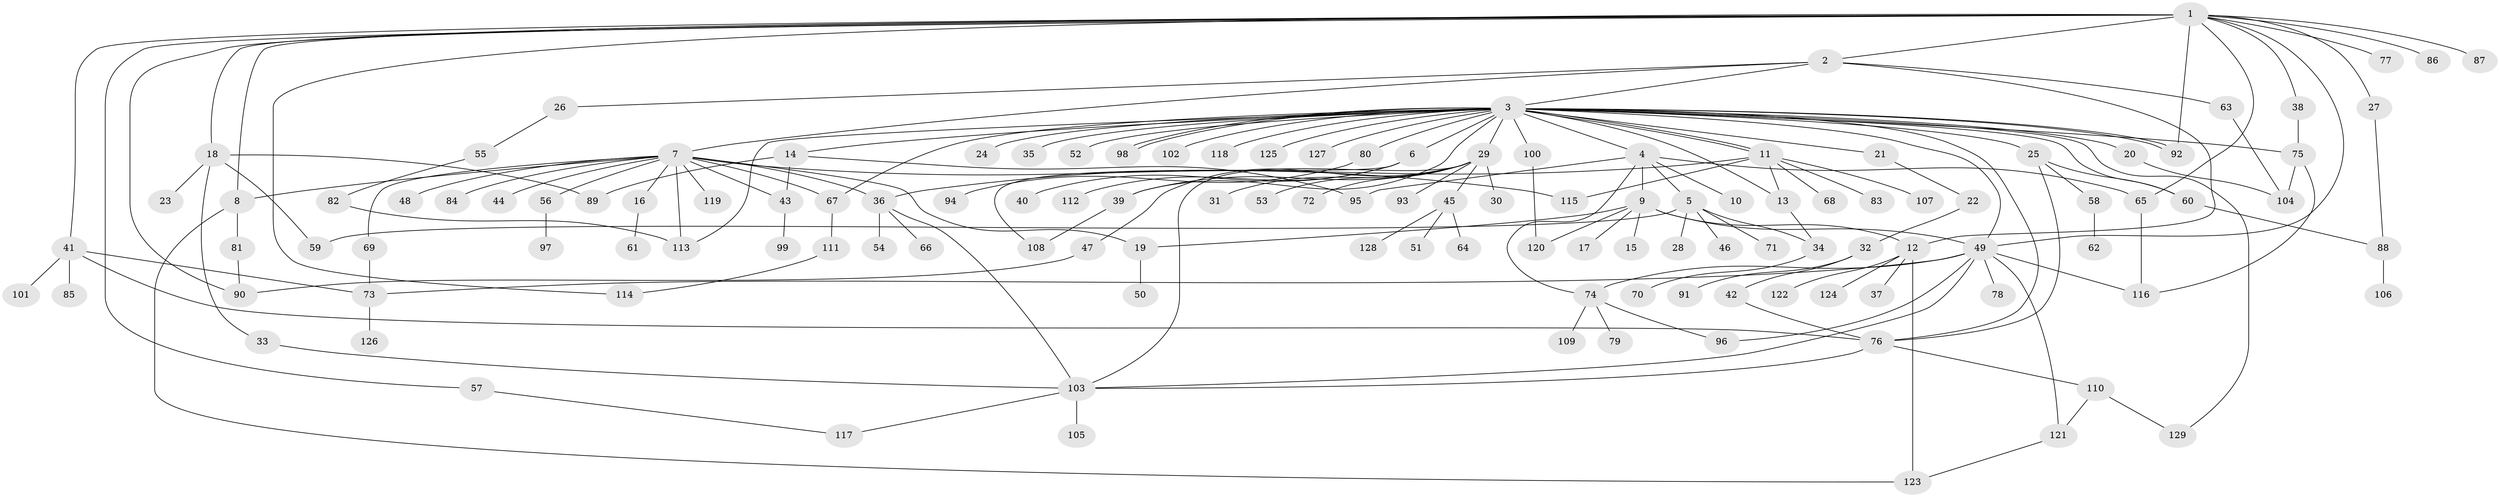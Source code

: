 // coarse degree distribution, {1: 0.734375, 6: 0.046875, 2: 0.09375, 3: 0.046875, 15: 0.015625, 8: 0.015625, 11: 0.015625, 27: 0.015625, 5: 0.015625}
// Generated by graph-tools (version 1.1) at 2025/51/03/04/25 21:51:47]
// undirected, 129 vertices, 178 edges
graph export_dot {
graph [start="1"]
  node [color=gray90,style=filled];
  1;
  2;
  3;
  4;
  5;
  6;
  7;
  8;
  9;
  10;
  11;
  12;
  13;
  14;
  15;
  16;
  17;
  18;
  19;
  20;
  21;
  22;
  23;
  24;
  25;
  26;
  27;
  28;
  29;
  30;
  31;
  32;
  33;
  34;
  35;
  36;
  37;
  38;
  39;
  40;
  41;
  42;
  43;
  44;
  45;
  46;
  47;
  48;
  49;
  50;
  51;
  52;
  53;
  54;
  55;
  56;
  57;
  58;
  59;
  60;
  61;
  62;
  63;
  64;
  65;
  66;
  67;
  68;
  69;
  70;
  71;
  72;
  73;
  74;
  75;
  76;
  77;
  78;
  79;
  80;
  81;
  82;
  83;
  84;
  85;
  86;
  87;
  88;
  89;
  90;
  91;
  92;
  93;
  94;
  95;
  96;
  97;
  98;
  99;
  100;
  101;
  102;
  103;
  104;
  105;
  106;
  107;
  108;
  109;
  110;
  111;
  112;
  113;
  114;
  115;
  116;
  117;
  118;
  119;
  120;
  121;
  122;
  123;
  124;
  125;
  126;
  127;
  128;
  129;
  1 -- 2;
  1 -- 8;
  1 -- 18;
  1 -- 27;
  1 -- 38;
  1 -- 41;
  1 -- 49;
  1 -- 57;
  1 -- 65;
  1 -- 77;
  1 -- 86;
  1 -- 87;
  1 -- 90;
  1 -- 92;
  1 -- 114;
  2 -- 3;
  2 -- 7;
  2 -- 12;
  2 -- 26;
  2 -- 63;
  3 -- 4;
  3 -- 6;
  3 -- 11;
  3 -- 11;
  3 -- 13;
  3 -- 14;
  3 -- 20;
  3 -- 21;
  3 -- 24;
  3 -- 25;
  3 -- 29;
  3 -- 35;
  3 -- 39;
  3 -- 49;
  3 -- 52;
  3 -- 60;
  3 -- 67;
  3 -- 75;
  3 -- 76;
  3 -- 80;
  3 -- 92;
  3 -- 92;
  3 -- 98;
  3 -- 98;
  3 -- 100;
  3 -- 102;
  3 -- 113;
  3 -- 118;
  3 -- 125;
  3 -- 127;
  3 -- 129;
  4 -- 5;
  4 -- 9;
  4 -- 10;
  4 -- 65;
  4 -- 74;
  4 -- 95;
  5 -- 28;
  5 -- 34;
  5 -- 46;
  5 -- 59;
  5 -- 71;
  6 -- 40;
  6 -- 108;
  6 -- 112;
  7 -- 8;
  7 -- 16;
  7 -- 19;
  7 -- 36;
  7 -- 43;
  7 -- 44;
  7 -- 48;
  7 -- 56;
  7 -- 67;
  7 -- 69;
  7 -- 84;
  7 -- 113;
  7 -- 115;
  7 -- 119;
  8 -- 81;
  8 -- 123;
  9 -- 12;
  9 -- 15;
  9 -- 17;
  9 -- 19;
  9 -- 49;
  9 -- 120;
  11 -- 13;
  11 -- 36;
  11 -- 68;
  11 -- 83;
  11 -- 107;
  11 -- 115;
  12 -- 37;
  12 -- 122;
  12 -- 123;
  12 -- 124;
  13 -- 34;
  14 -- 43;
  14 -- 89;
  14 -- 95;
  16 -- 61;
  18 -- 23;
  18 -- 33;
  18 -- 59;
  18 -- 89;
  19 -- 50;
  20 -- 104;
  21 -- 22;
  22 -- 32;
  25 -- 58;
  25 -- 60;
  25 -- 76;
  26 -- 55;
  27 -- 88;
  29 -- 30;
  29 -- 31;
  29 -- 39;
  29 -- 45;
  29 -- 47;
  29 -- 53;
  29 -- 72;
  29 -- 93;
  29 -- 103;
  32 -- 42;
  32 -- 91;
  33 -- 103;
  34 -- 70;
  36 -- 54;
  36 -- 66;
  36 -- 103;
  38 -- 75;
  39 -- 108;
  41 -- 73;
  41 -- 76;
  41 -- 85;
  41 -- 101;
  42 -- 76;
  43 -- 99;
  45 -- 51;
  45 -- 64;
  45 -- 128;
  47 -- 90;
  49 -- 73;
  49 -- 74;
  49 -- 78;
  49 -- 96;
  49 -- 103;
  49 -- 116;
  49 -- 121;
  55 -- 82;
  56 -- 97;
  57 -- 117;
  58 -- 62;
  60 -- 88;
  63 -- 104;
  65 -- 116;
  67 -- 111;
  69 -- 73;
  73 -- 126;
  74 -- 79;
  74 -- 96;
  74 -- 109;
  75 -- 104;
  75 -- 116;
  76 -- 103;
  76 -- 110;
  80 -- 94;
  81 -- 90;
  82 -- 113;
  88 -- 106;
  100 -- 120;
  103 -- 105;
  103 -- 117;
  110 -- 121;
  110 -- 129;
  111 -- 114;
  121 -- 123;
}
